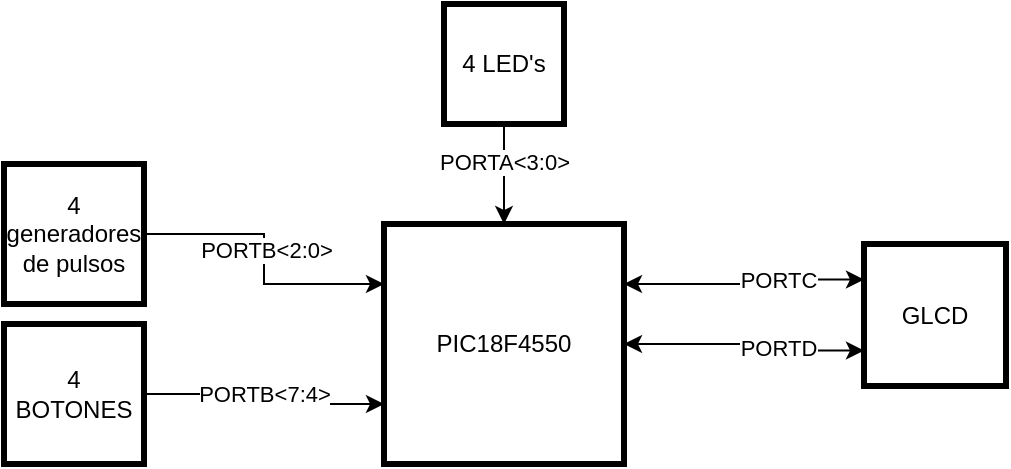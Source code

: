 <mxfile version="14.8.6" type="google"><diagram id="Bs55tn53N-zhvzePfDGX" name="Page-1"><mxGraphModel dx="652" dy="336" grid="1" gridSize="10" guides="1" tooltips="1" connect="1" arrows="1" fold="1" page="1" pageScale="1" pageWidth="827" pageHeight="1169" math="0" shadow="0"><root><mxCell id="0"/><mxCell id="1" parent="0"/><mxCell id="3JqT9KJNiPH-mXg6KYwC-5" style="edgeStyle=orthogonalEdgeStyle;rounded=0;orthogonalLoop=1;jettySize=auto;html=1;exitX=1;exitY=0.25;exitDx=0;exitDy=0;entryX=0;entryY=0.25;entryDx=0;entryDy=0;startArrow=classic;startFill=1;" edge="1" parent="1" source="3JqT9KJNiPH-mXg6KYwC-1" target="3JqT9KJNiPH-mXg6KYwC-3"><mxGeometry relative="1" as="geometry"/></mxCell><mxCell id="3JqT9KJNiPH-mXg6KYwC-7" value="PORTC" style="edgeLabel;html=1;align=center;verticalAlign=middle;resizable=0;points=[];" vertex="1" connectable="0" parent="3JqT9KJNiPH-mXg6KYwC-5"><mxGeometry x="0.296" relative="1" as="geometry"><mxPoint as="offset"/></mxGeometry></mxCell><mxCell id="3JqT9KJNiPH-mXg6KYwC-6" style="edgeStyle=orthogonalEdgeStyle;rounded=0;orthogonalLoop=1;jettySize=auto;html=1;exitX=1;exitY=0.5;exitDx=0;exitDy=0;entryX=0;entryY=0.75;entryDx=0;entryDy=0;startArrow=classic;startFill=1;" edge="1" parent="1" source="3JqT9KJNiPH-mXg6KYwC-1" target="3JqT9KJNiPH-mXg6KYwC-3"><mxGeometry relative="1" as="geometry"/></mxCell><mxCell id="3JqT9KJNiPH-mXg6KYwC-8" value="PORTD" style="edgeLabel;html=1;align=center;verticalAlign=middle;resizable=0;points=[];" vertex="1" connectable="0" parent="3JqT9KJNiPH-mXg6KYwC-6"><mxGeometry x="0.302" y="2" relative="1" as="geometry"><mxPoint as="offset"/></mxGeometry></mxCell><mxCell id="3JqT9KJNiPH-mXg6KYwC-10" value="" style="edgeStyle=orthogonalEdgeStyle;rounded=0;orthogonalLoop=1;jettySize=auto;html=1;startArrow=classic;startFill=1;exitX=0;exitY=0.75;exitDx=0;exitDy=0;endArrow=none;endFill=0;" edge="1" parent="1" source="3JqT9KJNiPH-mXg6KYwC-1" target="3JqT9KJNiPH-mXg6KYwC-9"><mxGeometry relative="1" as="geometry"/></mxCell><mxCell id="3JqT9KJNiPH-mXg6KYwC-11" value="PORTB&amp;lt;7:4&amp;gt;" style="edgeLabel;html=1;align=center;verticalAlign=middle;resizable=0;points=[];" vertex="1" connectable="0" parent="3JqT9KJNiPH-mXg6KYwC-10"><mxGeometry x="0.328" y="1" relative="1" as="geometry"><mxPoint x="18" y="-1" as="offset"/></mxGeometry></mxCell><mxCell id="3JqT9KJNiPH-mXg6KYwC-15" value="" style="edgeStyle=orthogonalEdgeStyle;rounded=0;orthogonalLoop=1;jettySize=auto;html=1;startArrow=classic;startFill=1;endArrow=none;endFill=0;" edge="1" parent="1" source="3JqT9KJNiPH-mXg6KYwC-1" target="3JqT9KJNiPH-mXg6KYwC-14"><mxGeometry relative="1" as="geometry"><Array as="points"><mxPoint x="420" y="130"/><mxPoint x="420" y="130"/></Array></mxGeometry></mxCell><mxCell id="3JqT9KJNiPH-mXg6KYwC-16" value="PORTA&amp;lt;3:0&amp;gt;" style="edgeLabel;html=1;align=center;verticalAlign=middle;resizable=0;points=[];" vertex="1" connectable="0" parent="3JqT9KJNiPH-mXg6KYwC-15"><mxGeometry x="0.242" relative="1" as="geometry"><mxPoint as="offset"/></mxGeometry></mxCell><mxCell id="3JqT9KJNiPH-mXg6KYwC-1" value="PIC18F4550" style="whiteSpace=wrap;html=1;aspect=fixed;strokeWidth=3;" vertex="1" parent="1"><mxGeometry x="360" y="160" width="120" height="120" as="geometry"/></mxCell><mxCell id="3JqT9KJNiPH-mXg6KYwC-3" value="GLCD" style="whiteSpace=wrap;html=1;aspect=fixed;strokeWidth=3;" vertex="1" parent="1"><mxGeometry x="600" y="170" width="71" height="71" as="geometry"/></mxCell><mxCell id="3JqT9KJNiPH-mXg6KYwC-9" value="4 BOTONES" style="whiteSpace=wrap;html=1;aspect=fixed;strokeWidth=3;" vertex="1" parent="1"><mxGeometry x="170" y="210" width="70" height="70" as="geometry"/></mxCell><mxCell id="3JqT9KJNiPH-mXg6KYwC-13" style="edgeStyle=orthogonalEdgeStyle;rounded=0;orthogonalLoop=1;jettySize=auto;html=1;entryX=0;entryY=0.25;entryDx=0;entryDy=0;startArrow=none;startFill=0;" edge="1" parent="1" source="3JqT9KJNiPH-mXg6KYwC-12" target="3JqT9KJNiPH-mXg6KYwC-1"><mxGeometry relative="1" as="geometry"/></mxCell><mxCell id="3JqT9KJNiPH-mXg6KYwC-17" value="PORTB&amp;lt;2:0&amp;gt;" style="edgeLabel;html=1;align=center;verticalAlign=middle;resizable=0;points=[];" vertex="1" connectable="0" parent="3JqT9KJNiPH-mXg6KYwC-13"><mxGeometry x="-0.065" y="1" relative="1" as="geometry"><mxPoint as="offset"/></mxGeometry></mxCell><mxCell id="3JqT9KJNiPH-mXg6KYwC-12" value="4 generadores de pulsos" style="whiteSpace=wrap;html=1;aspect=fixed;strokeWidth=3;" vertex="1" parent="1"><mxGeometry x="170" y="130" width="70" height="70" as="geometry"/></mxCell><mxCell id="3JqT9KJNiPH-mXg6KYwC-14" value="4 LED's" style="whiteSpace=wrap;html=1;aspect=fixed;strokeWidth=3;" vertex="1" parent="1"><mxGeometry x="390" y="50" width="60" height="60" as="geometry"/></mxCell></root></mxGraphModel></diagram></mxfile>